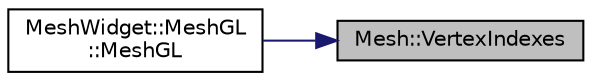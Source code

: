 digraph "Mesh::VertexIndexes"
{
 // LATEX_PDF_SIZE
  edge [fontname="Helvetica",fontsize="10",labelfontname="Helvetica",labelfontsize="10"];
  node [fontname="Helvetica",fontsize="10",shape=record];
  rankdir="RL";
  Node1 [label="Mesh::VertexIndexes",height=0.2,width=0.4,color="black", fillcolor="grey75", style="filled", fontcolor="black",tooltip="Return the set of vertex indexes."];
  Node1 -> Node2 [dir="back",color="midnightblue",fontsize="10",style="solid",fontname="Helvetica"];
  Node2 [label="MeshWidget::MeshGL\l::MeshGL",height=0.2,width=0.4,color="black", fillcolor="white", style="filled",URL="$class_mesh_widget_1_1_mesh_g_l.html#a78dc8b4856c553f95ddb2264d5631c0e",tooltip="Constructor from a Mesh and a frame scaled."];
}
